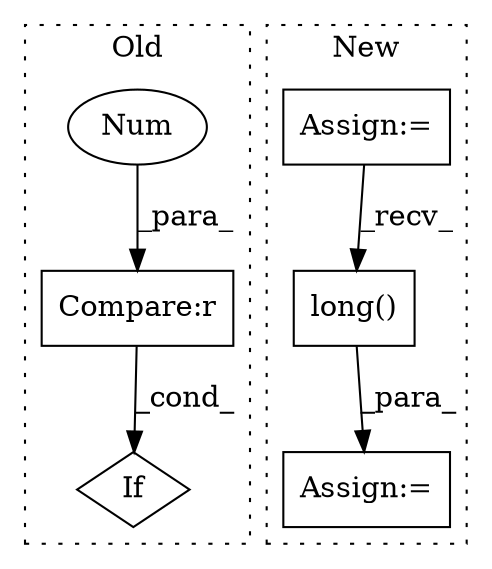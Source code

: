 digraph G {
subgraph cluster0 {
1 [label="If" a="96" s="5048" l="3" shape="diamond"];
4 [label="Compare:r" a="40" s="5066" l="12" shape="box"];
5 [label="Num" a="76" s="5077" l="1" shape="ellipse"];
label = "Old";
style="dotted";
}
subgraph cluster1 {
2 [label="long()" a="75" s="4339" l="12" shape="box"];
3 [label="Assign:=" a="68" s="4323" l="1" shape="box"];
6 [label="Assign:=" a="68" s="4280" l="3" shape="box"];
label = "New";
style="dotted";
}
2 -> 3 [label="_para_"];
4 -> 1 [label="_cond_"];
5 -> 4 [label="_para_"];
6 -> 2 [label="_recv_"];
}